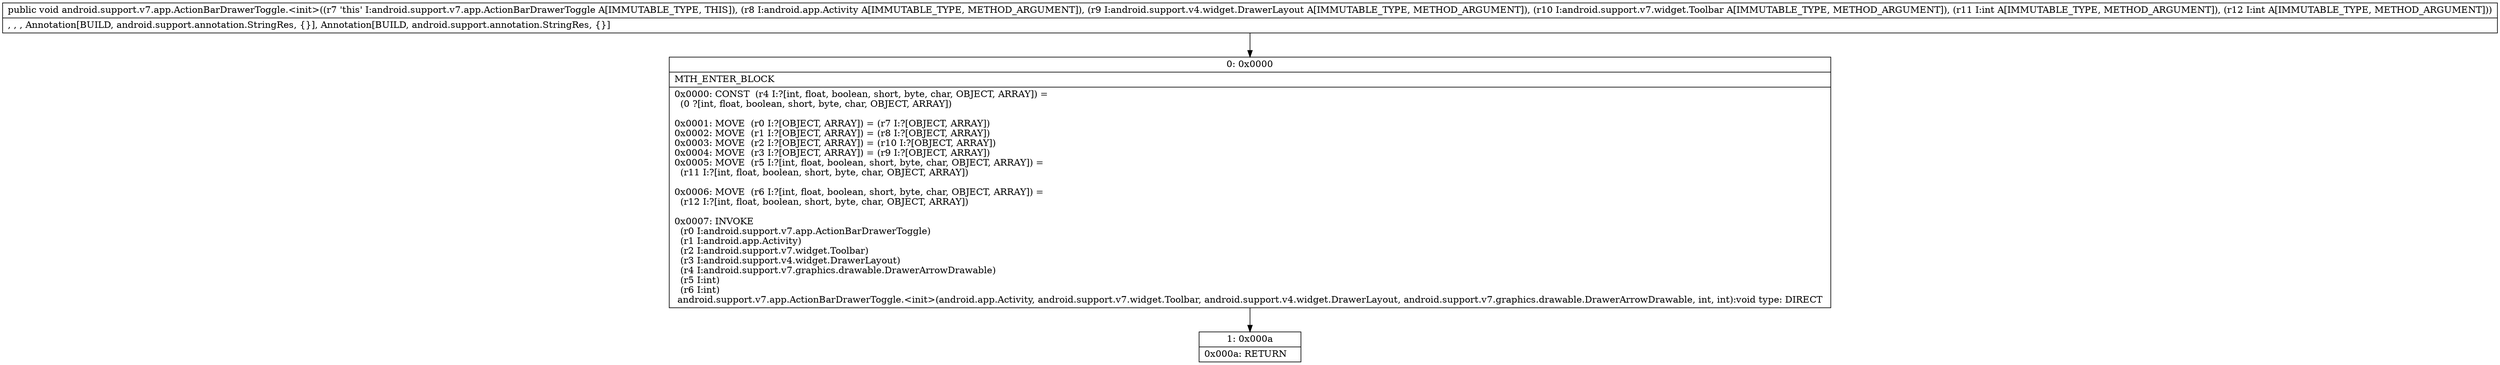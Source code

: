 digraph "CFG forandroid.support.v7.app.ActionBarDrawerToggle.\<init\>(Landroid\/app\/Activity;Landroid\/support\/v4\/widget\/DrawerLayout;Landroid\/support\/v7\/widget\/Toolbar;II)V" {
Node_0 [shape=record,label="{0\:\ 0x0000|MTH_ENTER_BLOCK\l|0x0000: CONST  (r4 I:?[int, float, boolean, short, byte, char, OBJECT, ARRAY]) = \l  (0 ?[int, float, boolean, short, byte, char, OBJECT, ARRAY])\l \l0x0001: MOVE  (r0 I:?[OBJECT, ARRAY]) = (r7 I:?[OBJECT, ARRAY]) \l0x0002: MOVE  (r1 I:?[OBJECT, ARRAY]) = (r8 I:?[OBJECT, ARRAY]) \l0x0003: MOVE  (r2 I:?[OBJECT, ARRAY]) = (r10 I:?[OBJECT, ARRAY]) \l0x0004: MOVE  (r3 I:?[OBJECT, ARRAY]) = (r9 I:?[OBJECT, ARRAY]) \l0x0005: MOVE  (r5 I:?[int, float, boolean, short, byte, char, OBJECT, ARRAY]) = \l  (r11 I:?[int, float, boolean, short, byte, char, OBJECT, ARRAY])\l \l0x0006: MOVE  (r6 I:?[int, float, boolean, short, byte, char, OBJECT, ARRAY]) = \l  (r12 I:?[int, float, boolean, short, byte, char, OBJECT, ARRAY])\l \l0x0007: INVOKE  \l  (r0 I:android.support.v7.app.ActionBarDrawerToggle)\l  (r1 I:android.app.Activity)\l  (r2 I:android.support.v7.widget.Toolbar)\l  (r3 I:android.support.v4.widget.DrawerLayout)\l  (r4 I:android.support.v7.graphics.drawable.DrawerArrowDrawable)\l  (r5 I:int)\l  (r6 I:int)\l android.support.v7.app.ActionBarDrawerToggle.\<init\>(android.app.Activity, android.support.v7.widget.Toolbar, android.support.v4.widget.DrawerLayout, android.support.v7.graphics.drawable.DrawerArrowDrawable, int, int):void type: DIRECT \l}"];
Node_1 [shape=record,label="{1\:\ 0x000a|0x000a: RETURN   \l}"];
MethodNode[shape=record,label="{public void android.support.v7.app.ActionBarDrawerToggle.\<init\>((r7 'this' I:android.support.v7.app.ActionBarDrawerToggle A[IMMUTABLE_TYPE, THIS]), (r8 I:android.app.Activity A[IMMUTABLE_TYPE, METHOD_ARGUMENT]), (r9 I:android.support.v4.widget.DrawerLayout A[IMMUTABLE_TYPE, METHOD_ARGUMENT]), (r10 I:android.support.v7.widget.Toolbar A[IMMUTABLE_TYPE, METHOD_ARGUMENT]), (r11 I:int A[IMMUTABLE_TYPE, METHOD_ARGUMENT]), (r12 I:int A[IMMUTABLE_TYPE, METHOD_ARGUMENT]))  | , , , Annotation[BUILD, android.support.annotation.StringRes, \{\}], Annotation[BUILD, android.support.annotation.StringRes, \{\}]\l}"];
MethodNode -> Node_0;
Node_0 -> Node_1;
}


